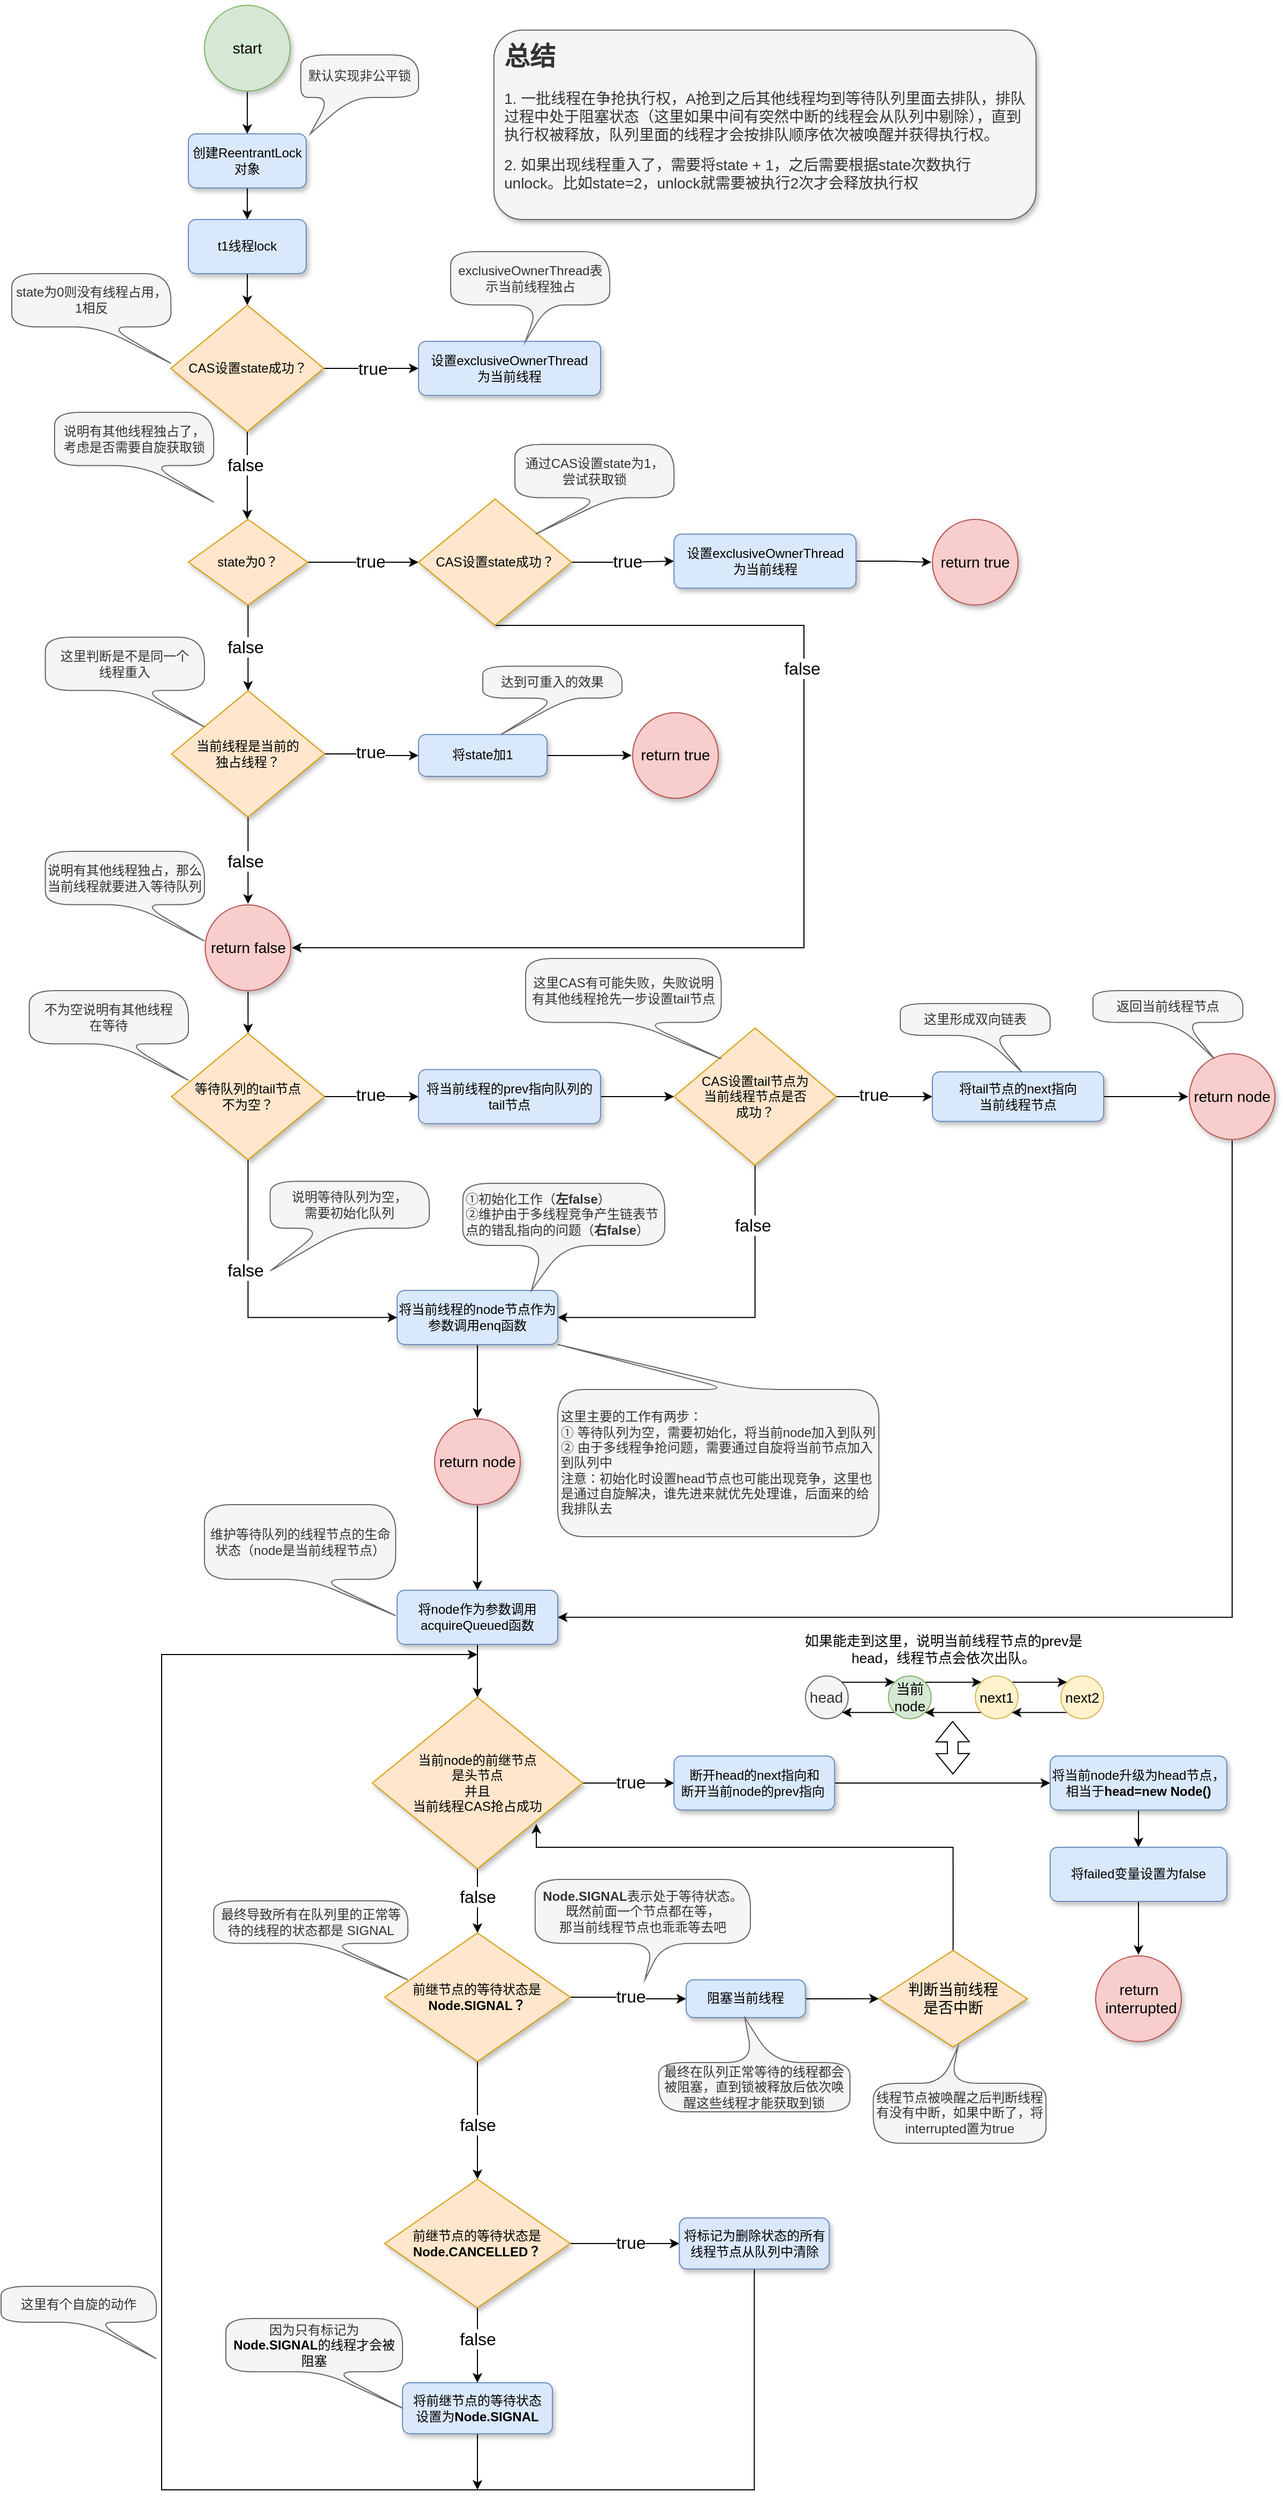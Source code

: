 <mxfile version="20.0.1" type="github" pages="2">
  <diagram id="3DekjfNhCCmHhPtTN9iT" name="nonfair-lock">
    <mxGraphModel dx="1265" dy="456" grid="1" gridSize="10" guides="1" tooltips="1" connect="1" arrows="1" fold="1" page="0" pageScale="1" pageWidth="827" pageHeight="1169" math="0" shadow="0">
      <root>
        <mxCell id="0" />
        <mxCell id="1" parent="0" />
        <mxCell id="x7YFDtXw7JJySncnwOp_-4" style="edgeStyle=orthogonalEdgeStyle;rounded=0;orthogonalLoop=1;jettySize=auto;html=1;exitX=0.5;exitY=1;exitDx=0;exitDy=0;exitPerimeter=0;entryX=0.5;entryY=0;entryDx=0;entryDy=0;" parent="1" source="x7YFDtXw7JJySncnwOp_-1" target="x7YFDtXw7JJySncnwOp_-2" edge="1">
          <mxGeometry relative="1" as="geometry" />
        </mxCell>
        <mxCell id="x7YFDtXw7JJySncnwOp_-1" value="start" style="strokeWidth=1;html=1;shape=mxgraph.flowchart.start_2;whiteSpace=wrap;labelBorderColor=none;strokeColor=#82b366;perimeterSpacing=1;fillColor=#d5e8d4;shadow=1;fontSize=14;" parent="1" vertex="1">
          <mxGeometry y="40" width="80" height="80" as="geometry" />
        </mxCell>
        <mxCell id="x7YFDtXw7JJySncnwOp_-6" value="" style="edgeStyle=orthogonalEdgeStyle;rounded=0;orthogonalLoop=1;jettySize=auto;html=1;" parent="1" source="x7YFDtXw7JJySncnwOp_-2" target="x7YFDtXw7JJySncnwOp_-5" edge="1">
          <mxGeometry relative="1" as="geometry" />
        </mxCell>
        <mxCell id="x7YFDtXw7JJySncnwOp_-2" value="创建ReentrantLock对象&lt;span style=&quot;color: rgba(0, 0, 0, 0); font-family: monospace; font-size: 0px; text-align: start;&quot;&gt;%3CmxGraphModel%3E%3Croot%3E%3CmxCell%20id%3D%220%22%2F%3E%3CmxCell%20id%3D%221%22%20parent%3D%220%22%2F%3E%3CmxCell%20id%3D%222%22%20value%3D%22%E5%B0%86-1%E8%B5%8B%E5%80%BC%E7%BB%99%E5%8F%98%E9%87%8Fdir%22%20style%3D%22rounded%3D1%3BwhiteSpace%3Dwrap%3Bhtml%3D1%3BabsoluteArcSize%3D1%3BarcSize%3D14%3BstrokeWidth%3D1%3BfillColor%3D%23dae8fc%3BstrokeColor%3D%236c8ebf%3Bshadow%3D1%3B%22%20vertex%3D%221%22%20parent%3D%221%22%3E%3CmxGeometry%20x%3D%22580%22%20y%3D%22283.25%22%20width%3D%22110%22%20height%3D%2250.5%22%20as%3D%22geometry%22%2F%3E%3C%2FmxCell%3E%3C%2Froot%3E%3C%2FmxGraphModel%3E&lt;/span&gt;" style="rounded=1;whiteSpace=wrap;html=1;absoluteArcSize=1;arcSize=14;strokeWidth=1;fillColor=#dae8fc;strokeColor=#6c8ebf;shadow=1;" parent="1" vertex="1">
          <mxGeometry x="-15" y="160" width="110" height="50.5" as="geometry" />
        </mxCell>
        <mxCell id="x7YFDtXw7JJySncnwOp_-3" value="默认实现非公平锁" style="shape=callout;whiteSpace=wrap;html=1;perimeter=calloutPerimeter;position2=0.08;fillColor=#f5f5f5;fontColor=#333333;strokeColor=#666666;size=34;position=0.25;rounded=1;arcSize=50;spacing=3;" parent="1" vertex="1">
          <mxGeometry x="90" y="86.25" width="110" height="73.75" as="geometry" />
        </mxCell>
        <mxCell id="x7YFDtXw7JJySncnwOp_-10" value="" style="edgeStyle=orthogonalEdgeStyle;rounded=0;orthogonalLoop=1;jettySize=auto;html=1;" parent="1" source="x7YFDtXw7JJySncnwOp_-5" target="x7YFDtXw7JJySncnwOp_-9" edge="1">
          <mxGeometry relative="1" as="geometry" />
        </mxCell>
        <mxCell id="x7YFDtXw7JJySncnwOp_-5" value="t1线程lock" style="rounded=1;whiteSpace=wrap;html=1;absoluteArcSize=1;arcSize=14;strokeWidth=1;fillColor=#dae8fc;strokeColor=#6c8ebf;shadow=1;" parent="1" vertex="1">
          <mxGeometry x="-15" y="240" width="110" height="50.5" as="geometry" />
        </mxCell>
        <mxCell id="x7YFDtXw7JJySncnwOp_-13" value="" style="edgeStyle=orthogonalEdgeStyle;rounded=0;orthogonalLoop=1;jettySize=auto;html=1;" parent="1" source="x7YFDtXw7JJySncnwOp_-9" target="x7YFDtXw7JJySncnwOp_-12" edge="1">
          <mxGeometry relative="1" as="geometry" />
        </mxCell>
        <mxCell id="x7YFDtXw7JJySncnwOp_-15" value="true" style="edgeLabel;html=1;align=center;verticalAlign=middle;resizable=0;points=[];fontSize=16;" parent="x7YFDtXw7JJySncnwOp_-13" vertex="1" connectable="0">
          <mxGeometry x="0.248" y="-1" relative="1" as="geometry">
            <mxPoint x="-10" y="-1" as="offset" />
          </mxGeometry>
        </mxCell>
        <mxCell id="x7YFDtXw7JJySncnwOp_-18" value="" style="edgeStyle=orthogonalEdgeStyle;rounded=0;orthogonalLoop=1;jettySize=auto;html=1;fontSize=16;" parent="1" source="x7YFDtXw7JJySncnwOp_-9" edge="1">
          <mxGeometry relative="1" as="geometry">
            <mxPoint x="40.005" y="520" as="targetPoint" />
          </mxGeometry>
        </mxCell>
        <mxCell id="x7YFDtXw7JJySncnwOp_-9" value="CAS设置state成功？" style="strokeWidth=1;html=1;shape=mxgraph.flowchart.decision;whiteSpace=wrap;fillColor=#ffe6cc;strokeColor=#d79b00;shadow=1;" parent="1" vertex="1">
          <mxGeometry x="-31.37" y="320" width="142.75" height="118" as="geometry" />
        </mxCell>
        <mxCell id="x7YFDtXw7JJySncnwOp_-11" value="state为0则没有线程占用，1相反" style="shape=callout;whiteSpace=wrap;html=1;perimeter=calloutPerimeter;position2=1;fillColor=#f5f5f5;fontColor=#333333;strokeColor=#666666;size=34;position=0.55;rounded=1;arcSize=50;base=9;spacing=3;" parent="1" vertex="1">
          <mxGeometry x="-180" y="290.5" width="148.63" height="83.75" as="geometry" />
        </mxCell>
        <mxCell id="x7YFDtXw7JJySncnwOp_-12" value="设置exclusiveOwnerThread&lt;br&gt;为当前线程" style="rounded=1;whiteSpace=wrap;html=1;absoluteArcSize=1;arcSize=14;strokeWidth=1;fillColor=#dae8fc;strokeColor=#6c8ebf;shadow=1;" parent="1" vertex="1">
          <mxGeometry x="200" y="353.75" width="170" height="50.5" as="geometry" />
        </mxCell>
        <mxCell id="x7YFDtXw7JJySncnwOp_-14" value="exclusiveOwnerThread表示当前线程独占" style="shape=callout;whiteSpace=wrap;html=1;perimeter=calloutPerimeter;position2=0.47;fillColor=#f5f5f5;fontColor=#333333;strokeColor=#666666;size=34;position=0.55;rounded=1;arcSize=50;base=9;spacing=3;" parent="1" vertex="1">
          <mxGeometry x="230" y="270" width="148.63" height="83.75" as="geometry" />
        </mxCell>
        <mxCell id="x7YFDtXw7JJySncnwOp_-19" value="false" style="edgeLabel;html=1;align=center;verticalAlign=middle;resizable=0;points=[];fontSize=16;" parent="1" vertex="1" connectable="0">
          <mxGeometry x="50.0" y="470" as="geometry">
            <mxPoint x="-12" y="-1" as="offset" />
          </mxGeometry>
        </mxCell>
        <mxCell id="x7YFDtXw7JJySncnwOp_-20" value="说明有其他线程独占了，&lt;br&gt;考虑是否需要自旋获取锁" style="shape=callout;whiteSpace=wrap;html=1;perimeter=calloutPerimeter;position2=1;fillColor=#f5f5f5;fontColor=#333333;strokeColor=#666666;size=34;position=0.55;rounded=1;arcSize=50;base=9;spacing=3;" parent="1" vertex="1">
          <mxGeometry x="-140" y="420" width="148.63" height="83.75" as="geometry" />
        </mxCell>
        <mxCell id="x7YFDtXw7JJySncnwOp_-37" value="" style="edgeStyle=orthogonalEdgeStyle;rounded=0;orthogonalLoop=1;jettySize=auto;html=1;fontSize=16;" parent="1" source="x7YFDtXw7JJySncnwOp_-30" target="x7YFDtXw7JJySncnwOp_-36" edge="1">
          <mxGeometry relative="1" as="geometry" />
        </mxCell>
        <mxCell id="x7YFDtXw7JJySncnwOp_-46" value="" style="edgeStyle=orthogonalEdgeStyle;rounded=0;orthogonalLoop=1;jettySize=auto;html=1;fontSize=16;" parent="1" source="x7YFDtXw7JJySncnwOp_-30" target="x7YFDtXw7JJySncnwOp_-45" edge="1">
          <mxGeometry relative="1" as="geometry" />
        </mxCell>
        <mxCell id="x7YFDtXw7JJySncnwOp_-30" value="state为0？" style="strokeWidth=1;html=1;shape=mxgraph.flowchart.decision;whiteSpace=wrap;fillColor=#ffe6cc;strokeColor=#d79b00;shadow=1;" parent="1" vertex="1">
          <mxGeometry x="-15" y="520" width="111.37" height="80" as="geometry" />
        </mxCell>
        <mxCell id="x7YFDtXw7JJySncnwOp_-41" value="" style="edgeStyle=orthogonalEdgeStyle;rounded=0;orthogonalLoop=1;jettySize=auto;html=1;fontSize=16;" parent="1" source="x7YFDtXw7JJySncnwOp_-36" target="x7YFDtXw7JJySncnwOp_-40" edge="1">
          <mxGeometry relative="1" as="geometry" />
        </mxCell>
        <mxCell id="x7YFDtXw7JJySncnwOp_-59" style="edgeStyle=orthogonalEdgeStyle;rounded=0;orthogonalLoop=1;jettySize=auto;html=1;exitX=0.5;exitY=1;exitDx=0;exitDy=0;exitPerimeter=0;entryX=1;entryY=0.5;entryDx=0;entryDy=0;entryPerimeter=0;fontSize=16;" parent="1" source="x7YFDtXw7JJySncnwOp_-36" target="x7YFDtXw7JJySncnwOp_-50" edge="1">
          <mxGeometry relative="1" as="geometry">
            <Array as="points">
              <mxPoint x="560" y="619" />
              <mxPoint x="560" y="920" />
            </Array>
          </mxGeometry>
        </mxCell>
        <mxCell id="x7YFDtXw7JJySncnwOp_-36" value="CAS设置state成功？" style="strokeWidth=1;html=1;shape=mxgraph.flowchart.decision;whiteSpace=wrap;fillColor=#ffe6cc;strokeColor=#d79b00;shadow=1;" parent="1" vertex="1">
          <mxGeometry x="200" y="501" width="142.75" height="118" as="geometry" />
        </mxCell>
        <mxCell id="x7YFDtXw7JJySncnwOp_-38" value="true" style="edgeLabel;html=1;align=center;verticalAlign=middle;resizable=0;points=[];fontSize=16;" parent="1" vertex="1" connectable="0">
          <mxGeometry x="210.0" y="392.1" as="geometry">
            <mxPoint x="-55" y="167" as="offset" />
          </mxGeometry>
        </mxCell>
        <mxCell id="x7YFDtXw7JJySncnwOp_-39" value="通过CAS设置state为1，&lt;br&gt;尝试获取锁" style="shape=callout;whiteSpace=wrap;html=1;perimeter=calloutPerimeter;position2=0.13;fillColor=#f5f5f5;fontColor=#333333;strokeColor=#666666;size=34;position=0.55;rounded=1;arcSize=50;base=9;spacing=3;" parent="1" vertex="1">
          <mxGeometry x="290" y="450" width="148.63" height="83.75" as="geometry" />
        </mxCell>
        <mxCell id="x7YFDtXw7JJySncnwOp_-44" value="" style="edgeStyle=orthogonalEdgeStyle;rounded=0;orthogonalLoop=1;jettySize=auto;html=1;fontSize=16;" parent="1" source="x7YFDtXw7JJySncnwOp_-40" target="x7YFDtXw7JJySncnwOp_-43" edge="1">
          <mxGeometry relative="1" as="geometry" />
        </mxCell>
        <mxCell id="x7YFDtXw7JJySncnwOp_-40" value="设置exclusiveOwnerThread&lt;br&gt;为当前线程" style="rounded=1;whiteSpace=wrap;html=1;absoluteArcSize=1;arcSize=14;strokeWidth=1;fillColor=#dae8fc;strokeColor=#6c8ebf;shadow=1;" parent="1" vertex="1">
          <mxGeometry x="438.63" y="533.75" width="170" height="50.5" as="geometry" />
        </mxCell>
        <mxCell id="x7YFDtXw7JJySncnwOp_-42" value="true" style="edgeLabel;html=1;align=center;verticalAlign=middle;resizable=0;points=[];fontSize=16;" parent="1" vertex="1" connectable="0">
          <mxGeometry x="450.0" y="392.1" as="geometry">
            <mxPoint x="-55" y="167" as="offset" />
          </mxGeometry>
        </mxCell>
        <mxCell id="x7YFDtXw7JJySncnwOp_-43" value="return&amp;nbsp;true" style="strokeWidth=1;html=1;shape=mxgraph.flowchart.start_2;whiteSpace=wrap;labelBorderColor=none;strokeColor=#b85450;perimeterSpacing=1;fillColor=#f8cecc;shadow=1;fontSize=14;" parent="1" vertex="1">
          <mxGeometry x="680" y="520" width="80" height="80" as="geometry" />
        </mxCell>
        <mxCell id="x7YFDtXw7JJySncnwOp_-51" value="" style="edgeStyle=orthogonalEdgeStyle;rounded=0;orthogonalLoop=1;jettySize=auto;html=1;fontSize=16;" parent="1" source="x7YFDtXw7JJySncnwOp_-45" target="x7YFDtXw7JJySncnwOp_-50" edge="1">
          <mxGeometry relative="1" as="geometry" />
        </mxCell>
        <mxCell id="x7YFDtXw7JJySncnwOp_-54" value="" style="edgeStyle=orthogonalEdgeStyle;rounded=0;orthogonalLoop=1;jettySize=auto;html=1;fontSize=16;" parent="1" source="x7YFDtXw7JJySncnwOp_-45" target="x7YFDtXw7JJySncnwOp_-53" edge="1">
          <mxGeometry relative="1" as="geometry" />
        </mxCell>
        <mxCell id="x7YFDtXw7JJySncnwOp_-45" value="当前线程是当前的&lt;br&gt;独占线程？" style="strokeWidth=1;html=1;shape=mxgraph.flowchart.decision;whiteSpace=wrap;fillColor=#ffe6cc;strokeColor=#d79b00;shadow=1;" parent="1" vertex="1">
          <mxGeometry x="-30.69" y="680" width="142.75" height="118" as="geometry" />
        </mxCell>
        <mxCell id="x7YFDtXw7JJySncnwOp_-47" value="这里判断是不是同一个&lt;br&gt;线程重入" style="shape=callout;whiteSpace=wrap;html=1;perimeter=calloutPerimeter;position2=1;fillColor=#f5f5f5;fontColor=#333333;strokeColor=#666666;size=34;position=0.55;rounded=1;arcSize=50;base=9;spacing=3;" parent="1" vertex="1">
          <mxGeometry x="-148.63" y="630" width="148.63" height="83.75" as="geometry" />
        </mxCell>
        <mxCell id="x7YFDtXw7JJySncnwOp_-48" value="false" style="edgeLabel;html=1;align=center;verticalAlign=middle;resizable=0;points=[];fontSize=16;" parent="1" vertex="1" connectable="0">
          <mxGeometry x="50.0" y="640" as="geometry">
            <mxPoint x="-12" y="-1" as="offset" />
          </mxGeometry>
        </mxCell>
        <mxCell id="x7YFDtXw7JJySncnwOp_-63" value="" style="edgeStyle=orthogonalEdgeStyle;rounded=0;orthogonalLoop=1;jettySize=auto;html=1;fontSize=16;" parent="1" source="x7YFDtXw7JJySncnwOp_-50" target="x7YFDtXw7JJySncnwOp_-62" edge="1">
          <mxGeometry relative="1" as="geometry" />
        </mxCell>
        <mxCell id="x7YFDtXw7JJySncnwOp_-50" value="return&amp;nbsp;false" style="strokeWidth=1;html=1;shape=mxgraph.flowchart.start_2;whiteSpace=wrap;labelBorderColor=none;strokeColor=#b85450;perimeterSpacing=1;fillColor=#f8cecc;shadow=1;fontSize=14;" parent="1" vertex="1">
          <mxGeometry x="0.68" y="880" width="80" height="80" as="geometry" />
        </mxCell>
        <mxCell id="x7YFDtXw7JJySncnwOp_-52" value="false" style="edgeLabel;html=1;align=center;verticalAlign=middle;resizable=0;points=[];fontSize=16;" parent="1" vertex="1" connectable="0">
          <mxGeometry x="50.0" y="840" as="geometry">
            <mxPoint x="-12" y="-1" as="offset" />
          </mxGeometry>
        </mxCell>
        <mxCell id="x7YFDtXw7JJySncnwOp_-58" value="" style="edgeStyle=orthogonalEdgeStyle;rounded=0;orthogonalLoop=1;jettySize=auto;html=1;fontSize=16;" parent="1" source="x7YFDtXw7JJySncnwOp_-53" target="x7YFDtXw7JJySncnwOp_-57" edge="1">
          <mxGeometry relative="1" as="geometry" />
        </mxCell>
        <mxCell id="x7YFDtXw7JJySncnwOp_-53" value="将state加1" style="rounded=1;whiteSpace=wrap;html=1;absoluteArcSize=1;arcSize=14;strokeWidth=1;fillColor=#dae8fc;strokeColor=#6c8ebf;shadow=1;" parent="1" vertex="1">
          <mxGeometry x="200" y="720.88" width="120" height="39.12" as="geometry" />
        </mxCell>
        <mxCell id="x7YFDtXw7JJySncnwOp_-55" value="true" style="edgeLabel;html=1;align=center;verticalAlign=middle;resizable=0;points=[];fontSize=16;" parent="1" vertex="1" connectable="0">
          <mxGeometry x="210.0" y="570" as="geometry">
            <mxPoint x="-55" y="167" as="offset" />
          </mxGeometry>
        </mxCell>
        <mxCell id="x7YFDtXw7JJySncnwOp_-56" value="达到可重入的效果" style="shape=callout;whiteSpace=wrap;html=1;perimeter=calloutPerimeter;position2=0.13;fillColor=#f5f5f5;fontColor=#333333;strokeColor=#666666;size=34;position=0.55;rounded=1;arcSize=50;base=9;spacing=3;" parent="1" vertex="1">
          <mxGeometry x="260" y="657.13" width="130" height="63.75" as="geometry" />
        </mxCell>
        <mxCell id="x7YFDtXw7JJySncnwOp_-57" value="return&amp;nbsp;true" style="strokeWidth=1;html=1;shape=mxgraph.flowchart.start_2;whiteSpace=wrap;labelBorderColor=none;strokeColor=#b85450;perimeterSpacing=1;fillColor=#f8cecc;shadow=1;fontSize=14;" parent="1" vertex="1">
          <mxGeometry x="400" y="700.44" width="80" height="80" as="geometry" />
        </mxCell>
        <mxCell id="x7YFDtXw7JJySncnwOp_-60" value="false" style="edgeLabel;html=1;align=center;verticalAlign=middle;resizable=0;points=[];fontSize=16;" parent="1" vertex="1" connectable="0">
          <mxGeometry x="570.0" y="660" as="geometry">
            <mxPoint x="-12" y="-1" as="offset" />
          </mxGeometry>
        </mxCell>
        <mxCell id="x7YFDtXw7JJySncnwOp_-61" value="说明有其他线程独占，那么当前线程就要进入等待队列" style="shape=callout;whiteSpace=wrap;html=1;perimeter=calloutPerimeter;position2=1;fillColor=#f5f5f5;fontColor=#333333;strokeColor=#666666;size=34;position=0.55;rounded=1;arcSize=50;base=9;spacing=3;" parent="1" vertex="1">
          <mxGeometry x="-148.63" y="830" width="148.63" height="83.75" as="geometry" />
        </mxCell>
        <mxCell id="x7YFDtXw7JJySncnwOp_-67" value="" style="edgeStyle=orthogonalEdgeStyle;rounded=0;orthogonalLoop=1;jettySize=auto;html=1;fontSize=16;" parent="1" source="x7YFDtXw7JJySncnwOp_-62" target="x7YFDtXw7JJySncnwOp_-66" edge="1">
          <mxGeometry relative="1" as="geometry" />
        </mxCell>
        <mxCell id="x7YFDtXw7JJySncnwOp_-82" style="edgeStyle=orthogonalEdgeStyle;rounded=0;orthogonalLoop=1;jettySize=auto;html=1;exitX=0.5;exitY=1;exitDx=0;exitDy=0;exitPerimeter=0;entryX=0;entryY=0.5;entryDx=0;entryDy=0;fontSize=16;" parent="1" source="x7YFDtXw7JJySncnwOp_-62" target="x7YFDtXw7JJySncnwOp_-81" edge="1">
          <mxGeometry relative="1" as="geometry" />
        </mxCell>
        <mxCell id="x7YFDtXw7JJySncnwOp_-62" value="等待队列的tail节点&lt;br&gt;不为空？" style="strokeWidth=1;html=1;shape=mxgraph.flowchart.decision;whiteSpace=wrap;fillColor=#ffe6cc;strokeColor=#d79b00;shadow=1;" parent="1" vertex="1">
          <mxGeometry x="-30.69" y="1000" width="142.75" height="118" as="geometry" />
        </mxCell>
        <mxCell id="x7YFDtXw7JJySncnwOp_-64" value="不为空说明有其他线程&lt;br&gt;在等待" style="shape=callout;whiteSpace=wrap;html=1;perimeter=calloutPerimeter;position2=1;fillColor=#f5f5f5;fontColor=#333333;strokeColor=#666666;size=34;position=0.55;rounded=1;arcSize=50;base=9;spacing=3;" parent="1" vertex="1">
          <mxGeometry x="-163.63" y="960" width="148.63" height="83.75" as="geometry" />
        </mxCell>
        <mxCell id="x7YFDtXw7JJySncnwOp_-71" value="" style="edgeStyle=orthogonalEdgeStyle;rounded=0;orthogonalLoop=1;jettySize=auto;html=1;fontSize=16;" parent="1" source="x7YFDtXw7JJySncnwOp_-66" target="x7YFDtXw7JJySncnwOp_-70" edge="1">
          <mxGeometry relative="1" as="geometry" />
        </mxCell>
        <mxCell id="x7YFDtXw7JJySncnwOp_-66" value="将当前线程的prev指向队列的&lt;br&gt;tail节点" style="rounded=1;whiteSpace=wrap;html=1;absoluteArcSize=1;arcSize=14;strokeWidth=1;fillColor=#dae8fc;strokeColor=#6c8ebf;shadow=1;" parent="1" vertex="1">
          <mxGeometry x="200" y="1033.75" width="170" height="50.5" as="geometry" />
        </mxCell>
        <mxCell id="x7YFDtXw7JJySncnwOp_-68" value="true" style="edgeLabel;html=1;align=center;verticalAlign=middle;resizable=0;points=[];fontSize=16;" parent="1" vertex="1" connectable="0">
          <mxGeometry x="210.0" y="890" as="geometry">
            <mxPoint x="-55" y="167" as="offset" />
          </mxGeometry>
        </mxCell>
        <mxCell id="x7YFDtXw7JJySncnwOp_-73" value="" style="edgeStyle=orthogonalEdgeStyle;rounded=0;orthogonalLoop=1;jettySize=auto;html=1;fontSize=16;" parent="1" source="x7YFDtXw7JJySncnwOp_-70" target="x7YFDtXw7JJySncnwOp_-72" edge="1">
          <mxGeometry relative="1" as="geometry" />
        </mxCell>
        <mxCell id="x7YFDtXw7JJySncnwOp_-83" style="edgeStyle=orthogonalEdgeStyle;rounded=0;orthogonalLoop=1;jettySize=auto;html=1;exitX=0.5;exitY=1;exitDx=0;exitDy=0;exitPerimeter=0;entryX=1;entryY=0.5;entryDx=0;entryDy=0;fontSize=16;" parent="1" source="x7YFDtXw7JJySncnwOp_-70" target="x7YFDtXw7JJySncnwOp_-81" edge="1">
          <mxGeometry relative="1" as="geometry" />
        </mxCell>
        <mxCell id="x7YFDtXw7JJySncnwOp_-70" value="CAS设置tail节点为&lt;br&gt;当前线程节点是否&lt;br&gt;成功？" style="strokeWidth=1;html=1;shape=mxgraph.flowchart.decision;whiteSpace=wrap;fillColor=#ffe6cc;strokeColor=#d79b00;shadow=1;" parent="1" vertex="1">
          <mxGeometry x="438.63" y="995" width="151.37" height="128" as="geometry" />
        </mxCell>
        <mxCell id="x7YFDtXw7JJySncnwOp_-76" value="" style="edgeStyle=orthogonalEdgeStyle;rounded=0;orthogonalLoop=1;jettySize=auto;html=1;fontSize=16;" parent="1" source="x7YFDtXw7JJySncnwOp_-72" target="x7YFDtXw7JJySncnwOp_-75" edge="1">
          <mxGeometry relative="1" as="geometry" />
        </mxCell>
        <mxCell id="x7YFDtXw7JJySncnwOp_-72" value="将tail节点的next指向&lt;br&gt;当前线程节点" style="rounded=1;whiteSpace=wrap;html=1;absoluteArcSize=1;arcSize=14;strokeWidth=1;fillColor=#dae8fc;strokeColor=#6c8ebf;shadow=1;" parent="1" vertex="1">
          <mxGeometry x="680" y="1035.88" width="160" height="46.25" as="geometry" />
        </mxCell>
        <mxCell id="x7YFDtXw7JJySncnwOp_-74" value="true" style="edgeLabel;html=1;align=center;verticalAlign=middle;resizable=0;points=[];fontSize=16;" parent="1" vertex="1" connectable="0">
          <mxGeometry x="680.0" y="890" as="geometry">
            <mxPoint x="-55" y="167" as="offset" />
          </mxGeometry>
        </mxCell>
        <mxCell id="x7YFDtXw7JJySncnwOp_-93" style="edgeStyle=orthogonalEdgeStyle;rounded=0;orthogonalLoop=1;jettySize=auto;html=1;exitX=0.5;exitY=1;exitDx=0;exitDy=0;exitPerimeter=0;entryX=1;entryY=0.5;entryDx=0;entryDy=0;fontSize=16;" parent="1" source="x7YFDtXw7JJySncnwOp_-75" target="x7YFDtXw7JJySncnwOp_-92" edge="1">
          <mxGeometry relative="1" as="geometry" />
        </mxCell>
        <mxCell id="x7YFDtXw7JJySncnwOp_-75" value="return&amp;nbsp;node" style="strokeWidth=1;html=1;shape=mxgraph.flowchart.start_2;whiteSpace=wrap;labelBorderColor=none;strokeColor=#b85450;perimeterSpacing=1;fillColor=#f8cecc;shadow=1;fontSize=14;" parent="1" vertex="1">
          <mxGeometry x="920" y="1019.01" width="80" height="80" as="geometry" />
        </mxCell>
        <mxCell id="x7YFDtXw7JJySncnwOp_-77" value="返回当前线程节点" style="shape=callout;whiteSpace=wrap;html=1;perimeter=calloutPerimeter;position2=0.81;fillColor=#f5f5f5;fontColor=#333333;strokeColor=#666666;size=34;position=0.55;rounded=1;arcSize=50;base=9;spacing=3;" parent="1" vertex="1">
          <mxGeometry x="830" y="960" width="140" height="63.75" as="geometry" />
        </mxCell>
        <mxCell id="x7YFDtXw7JJySncnwOp_-78" value="这里形成双向链表" style="shape=callout;whiteSpace=wrap;html=1;perimeter=calloutPerimeter;position2=0.81;fillColor=#f5f5f5;fontColor=#333333;strokeColor=#666666;size=34;position=0.55;rounded=1;arcSize=50;base=9;spacing=3;" parent="1" vertex="1">
          <mxGeometry x="650" y="972.13" width="140" height="63.75" as="geometry" />
        </mxCell>
        <mxCell id="x7YFDtXw7JJySncnwOp_-79" value="这里CAS有可能失败，失败说明有其他线程抢先一步设置tail节点" style="shape=callout;whiteSpace=wrap;html=1;perimeter=calloutPerimeter;position2=1;fillColor=#f5f5f5;fontColor=#333333;strokeColor=#666666;size=34;position=0.55;rounded=1;arcSize=50;base=9;spacing=3;" parent="1" vertex="1">
          <mxGeometry x="300" y="930" width="182.75" height="93.75" as="geometry" />
        </mxCell>
        <mxCell id="x7YFDtXw7JJySncnwOp_-90" value="" style="edgeStyle=orthogonalEdgeStyle;rounded=0;orthogonalLoop=1;jettySize=auto;html=1;fontSize=16;" parent="1" source="x7YFDtXw7JJySncnwOp_-81" target="x7YFDtXw7JJySncnwOp_-89" edge="1">
          <mxGeometry relative="1" as="geometry" />
        </mxCell>
        <mxCell id="x7YFDtXw7JJySncnwOp_-81" value="将当前线程的node节点作为参数调用enq函数" style="rounded=1;whiteSpace=wrap;html=1;absoluteArcSize=1;arcSize=14;strokeWidth=1;fillColor=#dae8fc;strokeColor=#6c8ebf;shadow=1;" parent="1" vertex="1">
          <mxGeometry x="180" y="1240" width="150" height="50.5" as="geometry" />
        </mxCell>
        <mxCell id="x7YFDtXw7JJySncnwOp_-84" value="false" style="edgeLabel;html=1;align=center;verticalAlign=middle;resizable=0;points=[];fontSize=16;" parent="1" vertex="1" connectable="0">
          <mxGeometry x="523.63" y="1180" as="geometry">
            <mxPoint x="-12" y="-1" as="offset" />
          </mxGeometry>
        </mxCell>
        <mxCell id="x7YFDtXw7JJySncnwOp_-85" value="false" style="edgeLabel;html=1;align=center;verticalAlign=middle;resizable=0;points=[];fontSize=16;" parent="1" vertex="1" connectable="0">
          <mxGeometry x="50.0" y="1221.88" as="geometry">
            <mxPoint x="-12" y="-1" as="offset" />
          </mxGeometry>
        </mxCell>
        <mxCell id="x7YFDtXw7JJySncnwOp_-86" value="说明等待队列为空，&lt;br&gt;需要初始化队列" style="shape=callout;whiteSpace=wrap;html=1;perimeter=calloutPerimeter;position2=0;fillColor=#f5f5f5;fontColor=#333333;strokeColor=#666666;size=40;position=0.34;rounded=1;arcSize=50;base=19;spacing=3;" parent="1" vertex="1">
          <mxGeometry x="61.37" y="1138.12" width="148.63" height="83.75" as="geometry" />
        </mxCell>
        <mxCell id="x7YFDtXw7JJySncnwOp_-88" value="①初始化工作（&lt;b&gt;左false&lt;/b&gt;）&lt;br&gt;②维护由于多线程竞争产生链表节点的错乱指向的问题（&lt;b&gt;右false&lt;/b&gt;）" style="shape=callout;whiteSpace=wrap;html=1;perimeter=calloutPerimeter;position2=0.34;fillColor=#f5f5f5;fontColor=#333333;strokeColor=#666666;size=42;position=0.4;rounded=1;arcSize=50;base=19;spacing=3;align=left;" parent="1" vertex="1">
          <mxGeometry x="241.37" y="1140" width="188.63" height="100" as="geometry" />
        </mxCell>
        <mxCell id="x7YFDtXw7JJySncnwOp_-94" value="" style="edgeStyle=orthogonalEdgeStyle;rounded=0;orthogonalLoop=1;jettySize=auto;html=1;fontSize=16;" parent="1" source="x7YFDtXw7JJySncnwOp_-89" target="x7YFDtXw7JJySncnwOp_-92" edge="1">
          <mxGeometry relative="1" as="geometry" />
        </mxCell>
        <mxCell id="x7YFDtXw7JJySncnwOp_-89" value="return&amp;nbsp;node" style="strokeWidth=1;html=1;shape=mxgraph.flowchart.start_2;whiteSpace=wrap;labelBorderColor=none;strokeColor=#b85450;perimeterSpacing=1;fillColor=#f8cecc;shadow=1;fontSize=14;" parent="1" vertex="1">
          <mxGeometry x="215" y="1360" width="80" height="80" as="geometry" />
        </mxCell>
        <mxCell id="x7YFDtXw7JJySncnwOp_-91" value="这里主要的工作有两步：&lt;br&gt;①&amp;nbsp;等待队列为空，需要初始化，将当前node加入到队列&lt;br&gt;②&amp;nbsp;由于多线程争抢问题，需要通过自旋将当前节点加入到队列中&lt;br&gt;注意：初始化时设置head节点也可能出现竞争，这里也是通过自旋解决，谁先进来就优先处理谁，后面来的给我排队去" style="shape=callout;whiteSpace=wrap;html=1;perimeter=calloutPerimeter;position2=1;fillColor=#f5f5f5;fontColor=#333333;strokeColor=#666666;size=42;position=0.4;rounded=1;arcSize=50;base=19;spacing=3;align=left;direction=west;" parent="1" vertex="1">
          <mxGeometry x="330" y="1290.5" width="300" height="179.5" as="geometry" />
        </mxCell>
        <mxCell id="x7YFDtXw7JJySncnwOp_-97" value="" style="edgeStyle=orthogonalEdgeStyle;rounded=0;orthogonalLoop=1;jettySize=auto;html=1;fontSize=16;" parent="1" source="x7YFDtXw7JJySncnwOp_-92" target="x7YFDtXw7JJySncnwOp_-96" edge="1">
          <mxGeometry relative="1" as="geometry" />
        </mxCell>
        <mxCell id="x7YFDtXw7JJySncnwOp_-92" value="将node作为参数调用&lt;br&gt;acquireQueued函数" style="rounded=1;whiteSpace=wrap;html=1;absoluteArcSize=1;arcSize=14;strokeWidth=1;fillColor=#dae8fc;strokeColor=#6c8ebf;shadow=1;" parent="1" vertex="1">
          <mxGeometry x="180" y="1520" width="150" height="50.5" as="geometry" />
        </mxCell>
        <mxCell id="x7YFDtXw7JJySncnwOp_-95" value="维护等待队列的线程节点的生命状态（node是当前线程节点）" style="shape=callout;whiteSpace=wrap;html=1;perimeter=calloutPerimeter;position2=1;fillColor=#f5f5f5;fontColor=#333333;strokeColor=#666666;size=34;position=0.55;rounded=1;arcSize=50;base=9;spacing=3;" parent="1" vertex="1">
          <mxGeometry y="1440" width="178.63" height="103.75" as="geometry" />
        </mxCell>
        <mxCell id="x7YFDtXw7JJySncnwOp_-99" value="" style="edgeStyle=orthogonalEdgeStyle;rounded=0;orthogonalLoop=1;jettySize=auto;html=1;fontSize=16;" parent="1" source="x7YFDtXw7JJySncnwOp_-96" target="x7YFDtXw7JJySncnwOp_-98" edge="1">
          <mxGeometry relative="1" as="geometry" />
        </mxCell>
        <mxCell id="x7YFDtXw7JJySncnwOp_-122" value="" style="edgeStyle=orthogonalEdgeStyle;rounded=0;orthogonalLoop=1;jettySize=auto;html=1;fontSize=13;" parent="1" source="x7YFDtXw7JJySncnwOp_-96" target="x7YFDtXw7JJySncnwOp_-121" edge="1">
          <mxGeometry relative="1" as="geometry" />
        </mxCell>
        <mxCell id="x7YFDtXw7JJySncnwOp_-96" value="当前node的前继节点&lt;br&gt;是头节点&lt;br&gt;并且&lt;br&gt;当前线程CAS抢占成功" style="strokeWidth=1;html=1;shape=mxgraph.flowchart.decision;whiteSpace=wrap;fillColor=#ffe6cc;strokeColor=#d79b00;shadow=1;" parent="1" vertex="1">
          <mxGeometry x="156.81" y="1620" width="196.38" height="160" as="geometry" />
        </mxCell>
        <mxCell id="x7YFDtXw7JJySncnwOp_-103" value="" style="edgeStyle=orthogonalEdgeStyle;rounded=0;orthogonalLoop=1;jettySize=auto;html=1;fontSize=16;" parent="1" source="x7YFDtXw7JJySncnwOp_-98" target="x7YFDtXw7JJySncnwOp_-102" edge="1">
          <mxGeometry relative="1" as="geometry" />
        </mxCell>
        <mxCell id="x7YFDtXw7JJySncnwOp_-98" value="断开head的next指向和&lt;br&gt;断开当前node的prev指向&lt;span style=&quot;white-space: pre;&quot;&gt; &lt;/span&gt;" style="rounded=1;whiteSpace=wrap;html=1;absoluteArcSize=1;arcSize=14;strokeWidth=1;fillColor=#dae8fc;strokeColor=#6c8ebf;shadow=1;" parent="1" vertex="1">
          <mxGeometry x="438.63" y="1674.75" width="150" height="50.5" as="geometry" />
        </mxCell>
        <mxCell id="x7YFDtXw7JJySncnwOp_-100" value="true" style="edgeLabel;html=1;align=center;verticalAlign=middle;resizable=0;points=[];fontSize=16;" parent="1" vertex="1" connectable="0">
          <mxGeometry x="410.0" y="1700" as="geometry">
            <mxPoint x="-12" y="-1" as="offset" />
          </mxGeometry>
        </mxCell>
        <mxCell id="x7YFDtXw7JJySncnwOp_-118" value="" style="edgeStyle=orthogonalEdgeStyle;rounded=0;orthogonalLoop=1;jettySize=auto;html=1;fontSize=13;" parent="1" source="x7YFDtXw7JJySncnwOp_-102" target="x7YFDtXw7JJySncnwOp_-117" edge="1">
          <mxGeometry relative="1" as="geometry" />
        </mxCell>
        <mxCell id="x7YFDtXw7JJySncnwOp_-102" value="将当前node升级为head节点，相当于&lt;b&gt;head=new Node()&lt;/b&gt;" style="rounded=1;whiteSpace=wrap;html=1;absoluteArcSize=1;arcSize=14;strokeWidth=1;fillColor=#dae8fc;strokeColor=#6c8ebf;shadow=1;" parent="1" vertex="1">
          <mxGeometry x="790" y="1674.75" width="165" height="50.5" as="geometry" />
        </mxCell>
        <mxCell id="x7YFDtXw7JJySncnwOp_-116" value="如果能走到这里，说明当前线程节点的prev是head，线程节点会依次出队。" style="text;html=1;strokeColor=none;fillColor=none;align=center;verticalAlign=middle;whiteSpace=wrap;rounded=0;fontSize=13;" parent="1" vertex="1">
          <mxGeometry x="540.57" y="1560" width="299.43" height="30" as="geometry" />
        </mxCell>
        <mxCell id="x7YFDtXw7JJySncnwOp_-120" value="" style="edgeStyle=orthogonalEdgeStyle;rounded=0;orthogonalLoop=1;jettySize=auto;html=1;fontSize=13;" parent="1" source="x7YFDtXw7JJySncnwOp_-117" target="x7YFDtXw7JJySncnwOp_-119" edge="1">
          <mxGeometry relative="1" as="geometry" />
        </mxCell>
        <mxCell id="x7YFDtXw7JJySncnwOp_-117" value="将failed变量设置为false" style="rounded=1;whiteSpace=wrap;html=1;absoluteArcSize=1;arcSize=14;strokeWidth=1;fillColor=#dae8fc;strokeColor=#6c8ebf;shadow=1;" parent="1" vertex="1">
          <mxGeometry x="790" y="1760" width="165" height="50.5" as="geometry" />
        </mxCell>
        <mxCell id="x7YFDtXw7JJySncnwOp_-119" value="return&lt;br&gt;&amp;nbsp;interrupted" style="strokeWidth=1;html=1;shape=mxgraph.flowchart.start_2;whiteSpace=wrap;labelBorderColor=none;strokeColor=#b85450;perimeterSpacing=1;fillColor=#f8cecc;shadow=1;fontSize=14;" parent="1" vertex="1">
          <mxGeometry x="832.5" y="1861.38" width="80" height="80" as="geometry" />
        </mxCell>
        <mxCell id="x7YFDtXw7JJySncnwOp_-126" value="" style="edgeStyle=orthogonalEdgeStyle;rounded=0;orthogonalLoop=1;jettySize=auto;html=1;fontSize=13;" parent="1" source="x7YFDtXw7JJySncnwOp_-121" target="x7YFDtXw7JJySncnwOp_-125" edge="1">
          <mxGeometry relative="1" as="geometry" />
        </mxCell>
        <mxCell id="KSQAQQI_uKKp0eyfQpXI-4" value="" style="edgeStyle=orthogonalEdgeStyle;rounded=0;orthogonalLoop=1;jettySize=auto;html=1;" edge="1" parent="1" source="x7YFDtXw7JJySncnwOp_-121" target="KSQAQQI_uKKp0eyfQpXI-3">
          <mxGeometry relative="1" as="geometry" />
        </mxCell>
        <mxCell id="x7YFDtXw7JJySncnwOp_-121" value="前继节点的等待状态是&lt;br&gt;&lt;b&gt;Node.SIGNAL？&lt;/b&gt;" style="strokeWidth=1;html=1;shape=mxgraph.flowchart.decision;whiteSpace=wrap;fillColor=#ffe6cc;strokeColor=#d79b00;shadow=1;" parent="1" vertex="1">
          <mxGeometry x="168.41" y="1840" width="173.19" height="120" as="geometry" />
        </mxCell>
        <mxCell id="x7YFDtXw7JJySncnwOp_-123" value="false" style="edgeLabel;html=1;align=center;verticalAlign=middle;resizable=0;points=[];fontSize=16;" parent="1" vertex="1" connectable="0">
          <mxGeometry x="267.0" y="1806.5" as="geometry">
            <mxPoint x="-12" y="-1" as="offset" />
          </mxGeometry>
        </mxCell>
        <mxCell id="x7YFDtXw7JJySncnwOp_-124" value="&lt;b&gt;Node.SIGNAL&lt;/b&gt;表示处于等待状态。&lt;br&gt;既然前面一个节点都在等，&lt;br&gt;那当前线程节点也乖乖等去吧" style="shape=callout;whiteSpace=wrap;html=1;perimeter=calloutPerimeter;position2=0.51;fillColor=#f5f5f5;fontColor=#333333;strokeColor=#666666;size=34;position=0.55;rounded=1;arcSize=50;base=9;spacing=3;" parent="1" vertex="1">
          <mxGeometry x="308.88" y="1790" width="201.12" height="93.75" as="geometry" />
        </mxCell>
        <mxCell id="KSQAQQI_uKKp0eyfQpXI-20" value="" style="edgeStyle=orthogonalEdgeStyle;rounded=0;orthogonalLoop=1;jettySize=auto;html=1;" edge="1" parent="1" source="x7YFDtXw7JJySncnwOp_-125" target="KSQAQQI_uKKp0eyfQpXI-19">
          <mxGeometry relative="1" as="geometry" />
        </mxCell>
        <mxCell id="x7YFDtXw7JJySncnwOp_-125" value="阻塞当前线程" style="rounded=1;whiteSpace=wrap;html=1;absoluteArcSize=1;arcSize=14;strokeWidth=1;fillColor=#dae8fc;strokeColor=#6c8ebf;shadow=1;" parent="1" vertex="1">
          <mxGeometry x="450" y="1883.75" width="111.37" height="35.25" as="geometry" />
        </mxCell>
        <mxCell id="x7YFDtXw7JJySncnwOp_-127" value="true" style="edgeLabel;html=1;align=center;verticalAlign=middle;resizable=0;points=[];fontSize=16;" parent="1" vertex="1" connectable="0">
          <mxGeometry x="410.0" y="1900" as="geometry">
            <mxPoint x="-12" y="-1" as="offset" />
          </mxGeometry>
        </mxCell>
        <mxCell id="x7YFDtXw7JJySncnwOp_-129" value="&lt;span style=&quot;font-weight: 400;&quot;&gt;最终在队列正常等待的线程都会被阻塞，直到锁被释放后依次唤醒这些线程才能获取到锁&lt;/span&gt;" style="shape=callout;whiteSpace=wrap;html=1;perimeter=calloutPerimeter;position2=0.55;fillColor=#f5f5f5;fontColor=#333333;strokeColor=#666666;size=42;position=0.4;rounded=1;arcSize=50;base=19;spacing=3;align=center;direction=west;fontStyle=1" parent="1" vertex="1">
          <mxGeometry x="424.32" y="1919" width="178.63" height="88" as="geometry" />
        </mxCell>
        <mxCell id="KSQAQQI_uKKp0eyfQpXI-2" value="最终导致所有在队列里的正常等待的线程的状态都是&amp;nbsp;SIGNAL" style="shape=callout;whiteSpace=wrap;html=1;perimeter=calloutPerimeter;position2=1;fillColor=#f5f5f5;fontColor=#333333;strokeColor=#666666;size=34;position=0.55;rounded=1;arcSize=50;base=9;spacing=3;" vertex="1" parent="1">
          <mxGeometry x="8.63" y="1810" width="181.37" height="73.75" as="geometry" />
        </mxCell>
        <mxCell id="KSQAQQI_uKKp0eyfQpXI-8" value="" style="edgeStyle=orthogonalEdgeStyle;rounded=0;orthogonalLoop=1;jettySize=auto;html=1;" edge="1" parent="1" source="KSQAQQI_uKKp0eyfQpXI-3" target="KSQAQQI_uKKp0eyfQpXI-7">
          <mxGeometry relative="1" as="geometry" />
        </mxCell>
        <mxCell id="KSQAQQI_uKKp0eyfQpXI-11" value="" style="edgeStyle=orthogonalEdgeStyle;rounded=0;orthogonalLoop=1;jettySize=auto;html=1;" edge="1" parent="1" source="KSQAQQI_uKKp0eyfQpXI-3" target="KSQAQQI_uKKp0eyfQpXI-10">
          <mxGeometry relative="1" as="geometry" />
        </mxCell>
        <mxCell id="KSQAQQI_uKKp0eyfQpXI-3" value="前继节点的等待状态是&lt;br&gt;&lt;b&gt;Node.CANCELLED？&lt;/b&gt;" style="strokeWidth=1;html=1;shape=mxgraph.flowchart.decision;whiteSpace=wrap;fillColor=#ffe6cc;strokeColor=#d79b00;shadow=1;" vertex="1" parent="1">
          <mxGeometry x="168.4" y="2070" width="173.19" height="120" as="geometry" />
        </mxCell>
        <mxCell id="KSQAQQI_uKKp0eyfQpXI-5" value="false" style="edgeLabel;html=1;align=center;verticalAlign=middle;resizable=0;points=[];fontSize=16;" vertex="1" connectable="0" parent="1">
          <mxGeometry x="267.0" y="2020" as="geometry">
            <mxPoint x="-12" y="-1" as="offset" />
          </mxGeometry>
        </mxCell>
        <mxCell id="KSQAQQI_uKKp0eyfQpXI-14" style="edgeStyle=orthogonalEdgeStyle;rounded=0;orthogonalLoop=1;jettySize=auto;html=1;exitX=0.5;exitY=1;exitDx=0;exitDy=0;" edge="1" parent="1" source="KSQAQQI_uKKp0eyfQpXI-7">
          <mxGeometry relative="1" as="geometry">
            <mxPoint x="255" y="1580" as="targetPoint" />
            <Array as="points">
              <mxPoint x="514" y="2360" />
              <mxPoint x="-40" y="2360" />
              <mxPoint x="-40" y="1580" />
              <mxPoint x="157" y="1580" />
            </Array>
          </mxGeometry>
        </mxCell>
        <mxCell id="KSQAQQI_uKKp0eyfQpXI-7" value="将标记为删除状态的所有线程节点从队列中清除" style="rounded=1;whiteSpace=wrap;html=1;absoluteArcSize=1;arcSize=14;strokeWidth=1;fillColor=#dae8fc;strokeColor=#6c8ebf;shadow=1;" vertex="1" parent="1">
          <mxGeometry x="443.63" y="2106.18" width="140" height="47.63" as="geometry" />
        </mxCell>
        <mxCell id="KSQAQQI_uKKp0eyfQpXI-9" value="true" style="edgeLabel;html=1;align=center;verticalAlign=middle;resizable=0;points=[];fontSize=16;" vertex="1" connectable="0" parent="1">
          <mxGeometry x="410.0" y="2130" as="geometry">
            <mxPoint x="-12" y="-1" as="offset" />
          </mxGeometry>
        </mxCell>
        <mxCell id="KSQAQQI_uKKp0eyfQpXI-15" style="edgeStyle=orthogonalEdgeStyle;rounded=0;orthogonalLoop=1;jettySize=auto;html=1;exitX=0.5;exitY=1;exitDx=0;exitDy=0;" edge="1" parent="1" source="KSQAQQI_uKKp0eyfQpXI-10">
          <mxGeometry relative="1" as="geometry">
            <mxPoint x="255" y="2360" as="targetPoint" />
          </mxGeometry>
        </mxCell>
        <mxCell id="KSQAQQI_uKKp0eyfQpXI-10" value="将前继节点的等待状态&lt;br&gt;设置为&lt;b&gt;Node.SIGNAL&lt;/b&gt;" style="rounded=1;whiteSpace=wrap;html=1;absoluteArcSize=1;arcSize=14;strokeWidth=1;fillColor=#dae8fc;strokeColor=#6c8ebf;shadow=1;" vertex="1" parent="1">
          <mxGeometry x="185.01" y="2260" width="140" height="47.63" as="geometry" />
        </mxCell>
        <mxCell id="KSQAQQI_uKKp0eyfQpXI-12" value="因为只有标记为&lt;b style=&quot;color: rgb(0, 0, 0);&quot;&gt;Node.SIGNAL&lt;/b&gt;&lt;span style=&quot;color: rgb(0, 0, 0);&quot;&gt;的线程才会被阻塞&lt;/span&gt;" style="shape=callout;whiteSpace=wrap;html=1;perimeter=calloutPerimeter;position2=1;fillColor=#f5f5f5;fontColor=#333333;strokeColor=#666666;size=34;position=0.55;rounded=1;arcSize=50;base=9;spacing=3;" vertex="1" parent="1">
          <mxGeometry x="20" y="2200" width="165.01" height="83.75" as="geometry" />
        </mxCell>
        <mxCell id="KSQAQQI_uKKp0eyfQpXI-13" value="false" style="edgeLabel;html=1;align=center;verticalAlign=middle;resizable=0;points=[];fontSize=16;" vertex="1" connectable="0" parent="1">
          <mxGeometry x="267.0" y="2220" as="geometry">
            <mxPoint x="-12" y="-1" as="offset" />
          </mxGeometry>
        </mxCell>
        <mxCell id="KSQAQQI_uKKp0eyfQpXI-16" value="这里有个自旋的动作" style="shape=callout;whiteSpace=wrap;html=1;perimeter=calloutPerimeter;position2=1;fillColor=#f5f5f5;fontColor=#333333;strokeColor=#666666;size=34;position=0.55;rounded=1;arcSize=50;base=9;spacing=3;" vertex="1" parent="1">
          <mxGeometry x="-190" y="2170" width="145.01" height="67.56" as="geometry" />
        </mxCell>
        <mxCell id="KSQAQQI_uKKp0eyfQpXI-38" style="edgeStyle=orthogonalEdgeStyle;rounded=0;orthogonalLoop=1;jettySize=auto;html=1;exitX=0.5;exitY=0;exitDx=0;exitDy=0;exitPerimeter=0;entryX=0.78;entryY=0.739;entryDx=0;entryDy=0;entryPerimeter=0;" edge="1" parent="1" source="KSQAQQI_uKKp0eyfQpXI-19" target="x7YFDtXw7JJySncnwOp_-96">
          <mxGeometry relative="1" as="geometry">
            <Array as="points">
              <mxPoint x="699" y="1760" />
              <mxPoint x="310" y="1760" />
            </Array>
          </mxGeometry>
        </mxCell>
        <mxCell id="KSQAQQI_uKKp0eyfQpXI-19" value="&lt;span style=&quot;font-size: 14px;&quot;&gt;判断当前线程&lt;br&gt;是否中断&lt;/span&gt;" style="strokeWidth=1;html=1;shape=mxgraph.flowchart.decision;whiteSpace=wrap;fillColor=#ffe6cc;strokeColor=#d79b00;shadow=1;" vertex="1" parent="1">
          <mxGeometry x="630" y="1856.38" width="138.63" height="90" as="geometry" />
        </mxCell>
        <mxCell id="KSQAQQI_uKKp0eyfQpXI-22" value="线程节点被唤醒之后判断线程有没有中断，如果中断了，将interrupted置为true" style="shape=callout;whiteSpace=wrap;html=1;perimeter=calloutPerimeter;position2=0.51;fillColor=#f5f5f5;fontColor=#333333;strokeColor=#666666;size=34;position=0.55;rounded=1;arcSize=50;base=9;spacing=3;fontStyle=0;direction=west;" vertex="1" parent="1">
          <mxGeometry x="624.76" y="1946.38" width="161.37" height="90" as="geometry" />
        </mxCell>
        <mxCell id="x7YFDtXw7JJySncnwOp_-112" value="head" style="ellipse;whiteSpace=wrap;html=1;aspect=fixed;fontSize=14;fillColor=#f5f5f5;fontColor=#333333;strokeColor=#666666;" parent="1" vertex="1">
          <mxGeometry x="561.37" y="1600" width="40" height="40" as="geometry" />
        </mxCell>
        <mxCell id="x7YFDtXw7JJySncnwOp_-113" style="edgeStyle=orthogonalEdgeStyle;rounded=0;orthogonalLoop=1;jettySize=auto;html=1;exitX=0;exitY=1;exitDx=0;exitDy=0;entryX=1;entryY=1;entryDx=0;entryDy=0;fontSize=13;" parent="1" source="x7YFDtXw7JJySncnwOp_-114" target="x7YFDtXw7JJySncnwOp_-112" edge="1">
          <mxGeometry relative="1" as="geometry" />
        </mxCell>
        <mxCell id="KSQAQQI_uKKp0eyfQpXI-30" style="edgeStyle=orthogonalEdgeStyle;rounded=0;orthogonalLoop=1;jettySize=auto;html=1;exitX=1;exitY=0;exitDx=0;exitDy=0;entryX=0;entryY=0;entryDx=0;entryDy=0;" edge="1" parent="1" source="x7YFDtXw7JJySncnwOp_-114" target="KSQAQQI_uKKp0eyfQpXI-28">
          <mxGeometry relative="1" as="geometry" />
        </mxCell>
        <mxCell id="x7YFDtXw7JJySncnwOp_-114" value="当前node" style="ellipse;whiteSpace=wrap;html=1;aspect=fixed;fontSize=13;fillColor=#d5e8d4;strokeColor=#82b366;" parent="1" vertex="1">
          <mxGeometry x="638.87" y="1600" width="40" height="40" as="geometry" />
        </mxCell>
        <mxCell id="x7YFDtXw7JJySncnwOp_-111" style="edgeStyle=orthogonalEdgeStyle;rounded=0;orthogonalLoop=1;jettySize=auto;html=1;exitX=1;exitY=0;exitDx=0;exitDy=0;entryX=0;entryY=0;entryDx=0;entryDy=0;fontSize=13;" parent="1" source="x7YFDtXw7JJySncnwOp_-112" target="x7YFDtXw7JJySncnwOp_-114" edge="1">
          <mxGeometry relative="1" as="geometry" />
        </mxCell>
        <mxCell id="KSQAQQI_uKKp0eyfQpXI-31" style="edgeStyle=orthogonalEdgeStyle;rounded=0;orthogonalLoop=1;jettySize=auto;html=1;exitX=0;exitY=1;exitDx=0;exitDy=0;entryX=1;entryY=1;entryDx=0;entryDy=0;" edge="1" parent="1" source="KSQAQQI_uKKp0eyfQpXI-28" target="x7YFDtXw7JJySncnwOp_-114">
          <mxGeometry relative="1" as="geometry" />
        </mxCell>
        <mxCell id="KSQAQQI_uKKp0eyfQpXI-33" style="edgeStyle=orthogonalEdgeStyle;rounded=0;orthogonalLoop=1;jettySize=auto;html=1;exitX=1;exitY=0;exitDx=0;exitDy=0;entryX=0;entryY=0;entryDx=0;entryDy=0;" edge="1" parent="1" source="KSQAQQI_uKKp0eyfQpXI-28" target="KSQAQQI_uKKp0eyfQpXI-29">
          <mxGeometry relative="1" as="geometry" />
        </mxCell>
        <mxCell id="KSQAQQI_uKKp0eyfQpXI-28" value="next1" style="ellipse;whiteSpace=wrap;html=1;aspect=fixed;fontSize=13;fillColor=#fff2cc;strokeColor=#d6b656;" vertex="1" parent="1">
          <mxGeometry x="720" y="1600" width="40" height="40" as="geometry" />
        </mxCell>
        <mxCell id="KSQAQQI_uKKp0eyfQpXI-35" style="edgeStyle=orthogonalEdgeStyle;rounded=0;orthogonalLoop=1;jettySize=auto;html=1;exitX=0;exitY=1;exitDx=0;exitDy=0;entryX=1;entryY=1;entryDx=0;entryDy=0;" edge="1" parent="1" source="KSQAQQI_uKKp0eyfQpXI-29" target="KSQAQQI_uKKp0eyfQpXI-28">
          <mxGeometry relative="1" as="geometry" />
        </mxCell>
        <mxCell id="KSQAQQI_uKKp0eyfQpXI-29" value="next2" style="ellipse;whiteSpace=wrap;html=1;aspect=fixed;fontSize=13;fillColor=#fff2cc;strokeColor=#d6b656;" vertex="1" parent="1">
          <mxGeometry x="800" y="1600" width="40" height="40" as="geometry" />
        </mxCell>
        <mxCell id="KSQAQQI_uKKp0eyfQpXI-39" value="" style="shape=flexArrow;endArrow=classic;startArrow=classic;html=1;rounded=0;" edge="1" parent="1">
          <mxGeometry width="100" height="100" relative="1" as="geometry">
            <mxPoint x="699.18" y="1692" as="sourcePoint" />
            <mxPoint x="698.81" y="1642" as="targetPoint" />
          </mxGeometry>
        </mxCell>
        <mxCell id="KSQAQQI_uKKp0eyfQpXI-40" value="&lt;h1&gt;总结&lt;/h1&gt;&lt;p&gt;&lt;font style=&quot;font-size: 14px;&quot;&gt;1. 一批线程在争抢执行权，A抢到之后其他线程均到等待队列里面去排队，排队过程中处于阻塞状态（这里如果中间有突然中断的线程会从队列中剔除），直到执行权被释放，队列里面的线程才会按排队顺序依次被唤醒并获得执行权。&lt;/font&gt;&lt;/p&gt;&lt;p&gt;&lt;font style=&quot;font-size: 14px;&quot;&gt;2. 如果出现线程重入了，需要将state + 1，之后需要根据state次数执行unlock。比如state=2，unlock就需要被执行2次才会释放执行权&lt;/font&gt;&lt;/p&gt;" style="text;html=1;strokeColor=#666666;fillColor=#f5f5f5;spacing=10;spacingTop=-20;whiteSpace=wrap;overflow=hidden;rounded=1;fontColor=#333333;glass=0;shadow=1;" vertex="1" parent="1">
          <mxGeometry x="270.44" y="63.13" width="506.37" height="176.87" as="geometry" />
        </mxCell>
      </root>
    </mxGraphModel>
  </diagram>
  <diagram id="ncDpT3CeByeu-xUq_pSz" name="nonfair-unlock">
    <mxGraphModel dx="1438" dy="547" grid="1" gridSize="10" guides="1" tooltips="1" connect="1" arrows="1" fold="1" page="0" pageScale="1" pageWidth="827" pageHeight="1169" math="0" shadow="0">
      <root>
        <mxCell id="0" />
        <mxCell id="1" parent="0" />
        <mxCell id="jGdiFXk3aAVjLoP9Dpjz-4" value="" style="edgeStyle=orthogonalEdgeStyle;rounded=0;orthogonalLoop=1;jettySize=auto;html=1;fontSize=14;" edge="1" parent="1" source="MbehXCKjR-NateJRTnxI-1">
          <mxGeometry relative="1" as="geometry">
            <mxPoint x="40" y="160" as="targetPoint" />
          </mxGeometry>
        </mxCell>
        <mxCell id="MbehXCKjR-NateJRTnxI-1" value="start" style="strokeWidth=1;html=1;shape=mxgraph.flowchart.start_2;whiteSpace=wrap;labelBorderColor=none;strokeColor=#82b366;perimeterSpacing=1;fillColor=#d5e8d4;shadow=1;fontSize=14;" vertex="1" parent="1">
          <mxGeometry y="40" width="80" height="80" as="geometry" />
        </mxCell>
        <mxCell id="CJr1yhcCO_qTbwGdaquj-3" value="" style="edgeStyle=orthogonalEdgeStyle;rounded=0;orthogonalLoop=1;jettySize=auto;html=1;fontSize=14;" edge="1" parent="1" source="jGdiFXk3aAVjLoP9Dpjz-3" target="CJr1yhcCO_qTbwGdaquj-2">
          <mxGeometry relative="1" as="geometry" />
        </mxCell>
        <mxCell id="jGdiFXk3aAVjLoP9Dpjz-3" value="将当前state - 1赋值给c" style="rounded=1;whiteSpace=wrap;html=1;absoluteArcSize=1;arcSize=14;strokeWidth=1;fillColor=#dae8fc;strokeColor=#6c8ebf;shadow=1;" vertex="1" parent="1">
          <mxGeometry x="-15" y="160" width="110" height="50.5" as="geometry" />
        </mxCell>
        <mxCell id="CJr1yhcCO_qTbwGdaquj-5" value="" style="edgeStyle=orthogonalEdgeStyle;rounded=0;orthogonalLoop=1;jettySize=auto;html=1;fontSize=14;" edge="1" parent="1" source="CJr1yhcCO_qTbwGdaquj-2" target="CJr1yhcCO_qTbwGdaquj-4">
          <mxGeometry relative="1" as="geometry" />
        </mxCell>
        <mxCell id="CrM5OBfat_q3nhXeDkpP-3" value="" style="edgeStyle=orthogonalEdgeStyle;rounded=0;orthogonalLoop=1;jettySize=auto;html=1;fontSize=14;" edge="1" parent="1" source="CJr1yhcCO_qTbwGdaquj-2" target="CrM5OBfat_q3nhXeDkpP-2">
          <mxGeometry relative="1" as="geometry" />
        </mxCell>
        <mxCell id="CJr1yhcCO_qTbwGdaquj-2" value="当前线程不是当前&lt;br&gt;独占的线程？" style="strokeWidth=1;html=1;shape=mxgraph.flowchart.decision;whiteSpace=wrap;fillColor=#ffe6cc;strokeColor=#d79b00;shadow=1;" vertex="1" parent="1">
          <mxGeometry x="-31.37" y="280" width="142.75" height="118" as="geometry" />
        </mxCell>
        <mxCell id="CJr1yhcCO_qTbwGdaquj-4" value="抛出IllegalMonitorStateException" style="rounded=1;whiteSpace=wrap;html=1;absoluteArcSize=1;arcSize=14;strokeWidth=1;fillColor=#f8cecc;strokeColor=#b85450;shadow=1;" vertex="1" parent="1">
          <mxGeometry x="200" y="313.75" width="170" height="50.5" as="geometry" />
        </mxCell>
        <mxCell id="CrM5OBfat_q3nhXeDkpP-1" value="true" style="edgeLabel;html=1;align=center;verticalAlign=middle;resizable=0;points=[];fontSize=16;" vertex="1" connectable="0" parent="1">
          <mxGeometry x="139.997" y="339.003" as="geometry" />
        </mxCell>
        <mxCell id="dOL7c7y-qNfHrAjREcf2-3" value="" style="edgeStyle=orthogonalEdgeStyle;rounded=0;orthogonalLoop=1;jettySize=auto;html=1;fontSize=14;" edge="1" parent="1" source="CrM5OBfat_q3nhXeDkpP-2" target="dOL7c7y-qNfHrAjREcf2-2">
          <mxGeometry relative="1" as="geometry" />
        </mxCell>
        <mxCell id="RtK4Z1TKJlfRuKBW71mj-4" value="" style="edgeStyle=orthogonalEdgeStyle;rounded=0;orthogonalLoop=1;jettySize=auto;html=1;fontSize=14;" edge="1" parent="1" source="CrM5OBfat_q3nhXeDkpP-2" target="RtK4Z1TKJlfRuKBW71mj-3">
          <mxGeometry relative="1" as="geometry" />
        </mxCell>
        <mxCell id="CrM5OBfat_q3nhXeDkpP-2" value="c == 0？" style="strokeWidth=1;html=1;shape=mxgraph.flowchart.decision;whiteSpace=wrap;fillColor=#ffe6cc;strokeColor=#d79b00;shadow=1;" vertex="1" parent="1">
          <mxGeometry x="-27.5" y="460" width="135" height="90" as="geometry" />
        </mxCell>
        <mxCell id="dOL7c7y-qNfHrAjREcf2-1" value="false" style="edgeLabel;html=1;align=center;verticalAlign=middle;resizable=0;points=[];fontSize=16;" vertex="1" connectable="0" parent="1">
          <mxGeometry x="50.0" y="430" as="geometry">
            <mxPoint x="-12" y="-1" as="offset" />
          </mxGeometry>
        </mxCell>
        <mxCell id="RtK4Z1TKJlfRuKBW71mj-2" value="" style="edgeStyle=orthogonalEdgeStyle;rounded=0;orthogonalLoop=1;jettySize=auto;html=1;fontSize=14;" edge="1" parent="1" source="dOL7c7y-qNfHrAjREcf2-2" target="RtK4Z1TKJlfRuKBW71mj-1">
          <mxGeometry relative="1" as="geometry" />
        </mxCell>
        <mxCell id="dOL7c7y-qNfHrAjREcf2-2" value="将c赋值给state" style="rounded=1;whiteSpace=wrap;html=1;absoluteArcSize=1;arcSize=14;strokeWidth=1;fillColor=#dae8fc;strokeColor=#6c8ebf;shadow=1;" vertex="1" parent="1">
          <mxGeometry x="-15" y="600" width="110" height="50.5" as="geometry" />
        </mxCell>
        <mxCell id="dOL7c7y-qNfHrAjREcf2-4" value="false" style="edgeLabel;html=1;align=center;verticalAlign=middle;resizable=0;points=[];fontSize=16;" vertex="1" connectable="0" parent="1">
          <mxGeometry x="60.0" y="430" as="geometry">
            <mxPoint x="-22" y="145" as="offset" />
          </mxGeometry>
        </mxCell>
        <mxCell id="RtK4Z1TKJlfRuKBW71mj-1" value="return&amp;nbsp;free" style="strokeWidth=1;html=1;shape=mxgraph.flowchart.start_2;whiteSpace=wrap;labelBorderColor=none;strokeColor=#b85450;perimeterSpacing=1;fillColor=#f8cecc;shadow=1;fontSize=14;" vertex="1" parent="1">
          <mxGeometry y="690" width="80" height="80" as="geometry" />
        </mxCell>
        <mxCell id="RtK4Z1TKJlfRuKBW71mj-3" value="将free赋值为true并&lt;br&gt;将当前独占执行权的线程置为null" style="rounded=1;whiteSpace=wrap;html=1;absoluteArcSize=1;arcSize=14;strokeWidth=1;fillColor=#dae8fc;strokeColor=#6c8ebf;shadow=1;" vertex="1" parent="1">
          <mxGeometry x="200" y="474.87" width="180" height="60.25" as="geometry" />
        </mxCell>
        <mxCell id="RtK4Z1TKJlfRuKBW71mj-5" value="true" style="edgeLabel;html=1;align=center;verticalAlign=middle;resizable=0;points=[];fontSize=16;" vertex="1" connectable="0" parent="1">
          <mxGeometry x="149.997" y="357.003" as="geometry">
            <mxPoint x="-3" y="147" as="offset" />
          </mxGeometry>
        </mxCell>
      </root>
    </mxGraphModel>
  </diagram>
</mxfile>
